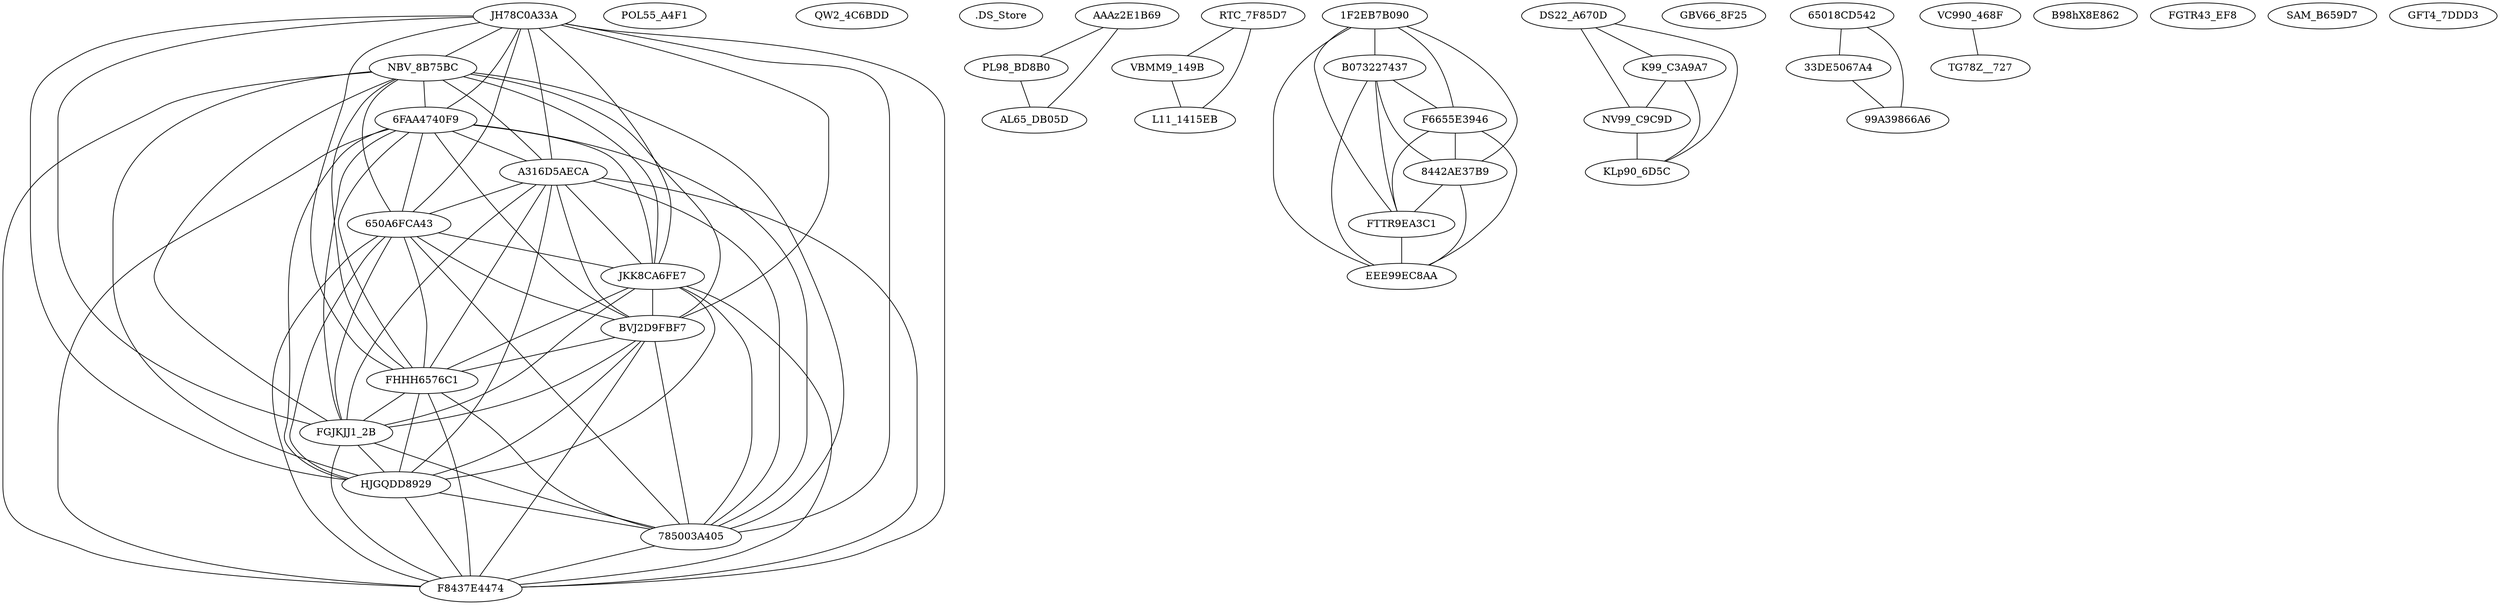 strict graph {
"MALWR/JH78C0A33A1B472A8C16123FD696A5CE5EBB" [label=JH78C0A33A];
"MALWR/NBV_8B75BCBFF174C25A0161F30758509A44" [label="NBV_8B75BC"];
"MALWR/POL55_A4F1ECC4D25B33395196B5D51A06790" [label="POL55_A4F1"];
"MALWR/6FAA4740F99408D4D2DDDD0B09BBDEFD" [label="6FAA4740F9"];
"MALWR/A316D5AECA269CA865077E7FFF356E7D" [label=A316D5AECA];
"MALWR/650A6FCA433EE243391E4B4C11F09438" [label="650A6FCA43"];
"MALWR/QW2_4C6BDDCCA2695D6202DF38708E14FC7E" [label="QW2_4C6BDD"];
"MALWR/.DS_Store" [label=".DS_Store"];
"MALWR/AAAz2E1B6940985A23E5639450F8391820655" [label=AAAz2E1B69];
"MALWR/RTC_7F85D7F628CE62D1D8F7B39D8940472" [label="RTC_7F85D7"];
"MALWR/1F2EB7B090018D975E6D9B40868C94CA" [label="1F2EB7B090"];
"MALWR/B07322743778B5868475DBE66EEDAC4F" [label=B073227437];
"MALWR/PL98_BD8B082B7711BC980252F988BB0CA936" [label="PL98_BD8B0"];
"MALWR/DS22_A670D13D4D014169C4080328B8FEB86" [label="DS22_A670D"];
"MALWR/GBV66_8F259BB36E00D124963CFA9B86F502E" [label="GBV66_8F25"];
"MALWR/65018CD542145A3792BA09985734C12A" [label="65018CD542"];
"MALWR/33DE5067A433A6EC5C328067DC18EC37" [label="33DE5067A4"];
"MALWR/VC990_468FF2C12CFFC7E5B2FE0EE6BB3B239E" [label="VC990_468F"];
"MALWR/VBMM9_149B7BD7218AAB4E257D28469FDDB0D" [label="VBMM9_149B"];
"MALWR/JKK8CA6FE7A1315AF5AFEAC2961460A80569" [label=JKK8CA6FE7];
"MALWR/K99_C3A9A7B026BFE0E55FF219FD6AA7D94" [label="K99_C3A9A7"];
"MALWR/BVJ2D9FBF759F527AF373E34673DC3ACA462" [label=BVJ2D9FBF7];
"MALWR/FHHH6576C196385407B0F7F4B1B537D88983" [label=FHHH6576C1];
"MALWR/AL65_DB05DF0498B59B42A8E493CF3C10C578" [label="AL65_DB05D"];
"MALWR/B98hX8E8622C393D7E832D39E620EAD5D3B49" [label=B98hX8E862];
"MALWR/FGJKJJ1_2BA0D0083976A5C1E3315413CDCFFCD2" [label="FGJKJJ1_2B"];
"MALWR/99A39866A657A10949FCB6D634BB30D5" [label="99A39866A6"];
"MALWR/HJGQDD892986B2249B5214639ECC8AC0223" [label=HJGQDD8929];
"MALWR/785003A405BC7A4EBCBB21DDB757BF3F" [label="785003A405"];
"MALWR/NV99_C9C9DBF388A8D81D8CFB4D3FC05F8E4" [label="NV99_C9C9D"];
"MALWR/F6655E39465C2FF5B016980D918EA028" [label=F6655E3946];
"MALWR/F8437E44748D2C3FCF84019766F4E6DC" [label=F8437E4474];
"MALWR/8442AE37B91F279A9F06DE4C60B286A3" [label="8442AE37B9"];
"MALWR/FGTR43_EF8E0FB20E7228C7492CCDC59D87C690" [label="FGTR43_EF8"];
"MALWR/SAM_B659D71AE168E774FAAF38DB30F4A84" [label="SAM_B659D7"];
"MALWR/L11_1415EB8519D13328091CC5C76A624E3D" [label="L11_1415EB"];
"MALWR/FTTR9EA3C16194CE354C244C1B74C46CD92E" [label=FTTR9EA3C1];
"MALWR/TG78Z__727A6800991EEAD454E53E8AF164A99C" [label="TG78Z__727"];
"MALWR/EEE99EC8AA67B05407C01094184C33D2B5A44" [label=EEE99EC8AA];
"MALWR/KLp90_6D5C8FC4B14559F73B6136D85B94198" [label="KLp90_6D5C"];
"MALWR/GFT4_7DDD3D72EAD03C7518F5D47650C8572" [label="GFT4_7DDD3"];
"MALWR/JH78C0A33A1B472A8C16123FD696A5CE5EBB" -- "MALWR/NBV_8B75BCBFF174C25A0161F30758509A44" [weight=1.0];
"MALWR/JH78C0A33A1B472A8C16123FD696A5CE5EBB" -- "MALWR/6FAA4740F99408D4D2DDDD0B09BBDEFD" [weight=1.0];
"MALWR/JH78C0A33A1B472A8C16123FD696A5CE5EBB" -- "MALWR/A316D5AECA269CA865077E7FFF356E7D" [weight=1.0];
"MALWR/JH78C0A33A1B472A8C16123FD696A5CE5EBB" -- "MALWR/650A6FCA433EE243391E4B4C11F09438" [weight=1.0];
"MALWR/JH78C0A33A1B472A8C16123FD696A5CE5EBB" -- "MALWR/JKK8CA6FE7A1315AF5AFEAC2961460A80569" [weight=1.0];
"MALWR/JH78C0A33A1B472A8C16123FD696A5CE5EBB" -- "MALWR/BVJ2D9FBF759F527AF373E34673DC3ACA462" [weight=1.0];
"MALWR/JH78C0A33A1B472A8C16123FD696A5CE5EBB" -- "MALWR/FHHH6576C196385407B0F7F4B1B537D88983" [weight=1.0];
"MALWR/JH78C0A33A1B472A8C16123FD696A5CE5EBB" -- "MALWR/FGJKJJ1_2BA0D0083976A5C1E3315413CDCFFCD2" [weight=1.0];
"MALWR/JH78C0A33A1B472A8C16123FD696A5CE5EBB" -- "MALWR/HJGQDD892986B2249B5214639ECC8AC0223" [weight=1.0];
"MALWR/JH78C0A33A1B472A8C16123FD696A5CE5EBB" -- "MALWR/785003A405BC7A4EBCBB21DDB757BF3F" [weight=1.0];
"MALWR/JH78C0A33A1B472A8C16123FD696A5CE5EBB" -- "MALWR/F8437E44748D2C3FCF84019766F4E6DC" [weight=1.0];
"MALWR/NBV_8B75BCBFF174C25A0161F30758509A44" -- "MALWR/6FAA4740F99408D4D2DDDD0B09BBDEFD" [weight=1.0];
"MALWR/NBV_8B75BCBFF174C25A0161F30758509A44" -- "MALWR/A316D5AECA269CA865077E7FFF356E7D" [weight=1.0];
"MALWR/NBV_8B75BCBFF174C25A0161F30758509A44" -- "MALWR/650A6FCA433EE243391E4B4C11F09438" [weight=1.0];
"MALWR/NBV_8B75BCBFF174C25A0161F30758509A44" -- "MALWR/JKK8CA6FE7A1315AF5AFEAC2961460A80569" [weight=1.0];
"MALWR/NBV_8B75BCBFF174C25A0161F30758509A44" -- "MALWR/BVJ2D9FBF759F527AF373E34673DC3ACA462" [weight=1.0];
"MALWR/NBV_8B75BCBFF174C25A0161F30758509A44" -- "MALWR/FHHH6576C196385407B0F7F4B1B537D88983" [weight=1.0];
"MALWR/NBV_8B75BCBFF174C25A0161F30758509A44" -- "MALWR/FGJKJJ1_2BA0D0083976A5C1E3315413CDCFFCD2" [weight=1.0];
"MALWR/NBV_8B75BCBFF174C25A0161F30758509A44" -- "MALWR/HJGQDD892986B2249B5214639ECC8AC0223" [weight=1.0];
"MALWR/NBV_8B75BCBFF174C25A0161F30758509A44" -- "MALWR/785003A405BC7A4EBCBB21DDB757BF3F" [weight=1.0];
"MALWR/NBV_8B75BCBFF174C25A0161F30758509A44" -- "MALWR/F8437E44748D2C3FCF84019766F4E6DC" [weight=1.0];
"MALWR/6FAA4740F99408D4D2DDDD0B09BBDEFD" -- "MALWR/A316D5AECA269CA865077E7FFF356E7D" [weight=1.0];
"MALWR/6FAA4740F99408D4D2DDDD0B09BBDEFD" -- "MALWR/650A6FCA433EE243391E4B4C11F09438" [weight=1.0];
"MALWR/6FAA4740F99408D4D2DDDD0B09BBDEFD" -- "MALWR/JKK8CA6FE7A1315AF5AFEAC2961460A80569" [weight=1.0];
"MALWR/6FAA4740F99408D4D2DDDD0B09BBDEFD" -- "MALWR/BVJ2D9FBF759F527AF373E34673DC3ACA462" [weight=1.0];
"MALWR/6FAA4740F99408D4D2DDDD0B09BBDEFD" -- "MALWR/FHHH6576C196385407B0F7F4B1B537D88983" [weight=1.0];
"MALWR/6FAA4740F99408D4D2DDDD0B09BBDEFD" -- "MALWR/FGJKJJ1_2BA0D0083976A5C1E3315413CDCFFCD2" [weight=1.0];
"MALWR/6FAA4740F99408D4D2DDDD0B09BBDEFD" -- "MALWR/HJGQDD892986B2249B5214639ECC8AC0223" [weight=1.0];
"MALWR/6FAA4740F99408D4D2DDDD0B09BBDEFD" -- "MALWR/785003A405BC7A4EBCBB21DDB757BF3F" [weight=1.0];
"MALWR/6FAA4740F99408D4D2DDDD0B09BBDEFD" -- "MALWR/F8437E44748D2C3FCF84019766F4E6DC" [weight=1.0];
"MALWR/A316D5AECA269CA865077E7FFF356E7D" -- "MALWR/650A6FCA433EE243391E4B4C11F09438" [weight=1.0];
"MALWR/A316D5AECA269CA865077E7FFF356E7D" -- "MALWR/JKK8CA6FE7A1315AF5AFEAC2961460A80569" [weight=1.0];
"MALWR/A316D5AECA269CA865077E7FFF356E7D" -- "MALWR/BVJ2D9FBF759F527AF373E34673DC3ACA462" [weight=1.0];
"MALWR/A316D5AECA269CA865077E7FFF356E7D" -- "MALWR/FHHH6576C196385407B0F7F4B1B537D88983" [weight=1.0];
"MALWR/A316D5AECA269CA865077E7FFF356E7D" -- "MALWR/FGJKJJ1_2BA0D0083976A5C1E3315413CDCFFCD2" [weight=1.0];
"MALWR/A316D5AECA269CA865077E7FFF356E7D" -- "MALWR/HJGQDD892986B2249B5214639ECC8AC0223" [weight=1.0];
"MALWR/A316D5AECA269CA865077E7FFF356E7D" -- "MALWR/785003A405BC7A4EBCBB21DDB757BF3F" [weight=1.0];
"MALWR/A316D5AECA269CA865077E7FFF356E7D" -- "MALWR/F8437E44748D2C3FCF84019766F4E6DC" [weight=1.0];
"MALWR/650A6FCA433EE243391E4B4C11F09438" -- "MALWR/JKK8CA6FE7A1315AF5AFEAC2961460A80569" [weight=1.0];
"MALWR/650A6FCA433EE243391E4B4C11F09438" -- "MALWR/BVJ2D9FBF759F527AF373E34673DC3ACA462" [weight=1.0];
"MALWR/650A6FCA433EE243391E4B4C11F09438" -- "MALWR/FHHH6576C196385407B0F7F4B1B537D88983" [weight=1.0];
"MALWR/650A6FCA433EE243391E4B4C11F09438" -- "MALWR/FGJKJJ1_2BA0D0083976A5C1E3315413CDCFFCD2" [weight=1.0];
"MALWR/650A6FCA433EE243391E4B4C11F09438" -- "MALWR/HJGQDD892986B2249B5214639ECC8AC0223" [weight=1.0];
"MALWR/650A6FCA433EE243391E4B4C11F09438" -- "MALWR/785003A405BC7A4EBCBB21DDB757BF3F" [weight=1.0];
"MALWR/650A6FCA433EE243391E4B4C11F09438" -- "MALWR/F8437E44748D2C3FCF84019766F4E6DC" [weight=1.0];
"MALWR/AAAz2E1B6940985A23E5639450F8391820655" -- "MALWR/PL98_BD8B082B7711BC980252F988BB0CA936" [weight=0.9895808093045796];
"MALWR/AAAz2E1B6940985A23E5639450F8391820655" -- "MALWR/AL65_DB05DF0498B59B42A8E493CF3C10C578" [weight=0.9895808093045796];
"MALWR/RTC_7F85D7F628CE62D1D8F7B39D8940472" -- "MALWR/VBMM9_149B7BD7218AAB4E257D28469FDDB0D" [weight=0.9792387543252595];
"MALWR/RTC_7F85D7F628CE62D1D8F7B39D8940472" -- "MALWR/L11_1415EB8519D13328091CC5C76A624E3D" [weight=0.9724137931034482];
"MALWR/1F2EB7B090018D975E6D9B40868C94CA" -- "MALWR/B07322743778B5868475DBE66EEDAC4F" [weight=1.0];
"MALWR/1F2EB7B090018D975E6D9B40868C94CA" -- "MALWR/F6655E39465C2FF5B016980D918EA028" [weight=1.0];
"MALWR/1F2EB7B090018D975E6D9B40868C94CA" -- "MALWR/8442AE37B91F279A9F06DE4C60B286A3" [weight=1.0];
"MALWR/1F2EB7B090018D975E6D9B40868C94CA" -- "MALWR/FTTR9EA3C16194CE354C244C1B74C46CD92E" [weight=1.0];
"MALWR/1F2EB7B090018D975E6D9B40868C94CA" -- "MALWR/EEE99EC8AA67B05407C01094184C33D2B5A44" [weight=1.0];
"MALWR/B07322743778B5868475DBE66EEDAC4F" -- "MALWR/F6655E39465C2FF5B016980D918EA028" [weight=1.0];
"MALWR/B07322743778B5868475DBE66EEDAC4F" -- "MALWR/8442AE37B91F279A9F06DE4C60B286A3" [weight=1.0];
"MALWR/B07322743778B5868475DBE66EEDAC4F" -- "MALWR/FTTR9EA3C16194CE354C244C1B74C46CD92E" [weight=1.0];
"MALWR/B07322743778B5868475DBE66EEDAC4F" -- "MALWR/EEE99EC8AA67B05407C01094184C33D2B5A44" [weight=1.0];
"MALWR/PL98_BD8B082B7711BC980252F988BB0CA936" -- "MALWR/AL65_DB05DF0498B59B42A8E493CF3C10C578" [weight=0.9992703392922291];
"MALWR/DS22_A670D13D4D014169C4080328B8FEB86" -- "MALWR/K99_C3A9A7B026BFE0E55FF219FD6AA7D94" [weight=0.9446640316205533];
"MALWR/DS22_A670D13D4D014169C4080328B8FEB86" -- "MALWR/NV99_C9C9DBF388A8D81D8CFB4D3FC05F8E4" [weight=0.9561752988047809];
"MALWR/DS22_A670D13D4D014169C4080328B8FEB86" -- "MALWR/KLp90_6D5C8FC4B14559F73B6136D85B94198" [weight=0.9561752988047809];
"MALWR/65018CD542145A3792BA09985734C12A" -- "MALWR/33DE5067A433A6EC5C328067DC18EC37" [weight=1.0];
"MALWR/65018CD542145A3792BA09985734C12A" -- "MALWR/99A39866A657A10949FCB6D634BB30D5" [weight=1.0];
"MALWR/33DE5067A433A6EC5C328067DC18EC37" -- "MALWR/99A39866A657A10949FCB6D634BB30D5" [weight=1.0];
"MALWR/VC990_468FF2C12CFFC7E5B2FE0EE6BB3B239E" -- "MALWR/TG78Z__727A6800991EEAD454E53E8AF164A99C" [weight=0.9997346776333245];
"MALWR/VBMM9_149B7BD7218AAB4E257D28469FDDB0D" -- "MALWR/L11_1415EB8519D13328091CC5C76A624E3D" [weight=0.9724137931034482];
"MALWR/JKK8CA6FE7A1315AF5AFEAC2961460A80569" -- "MALWR/BVJ2D9FBF759F527AF373E34673DC3ACA462" [weight=1.0];
"MALWR/JKK8CA6FE7A1315AF5AFEAC2961460A80569" -- "MALWR/FHHH6576C196385407B0F7F4B1B537D88983" [weight=1.0];
"MALWR/JKK8CA6FE7A1315AF5AFEAC2961460A80569" -- "MALWR/FGJKJJ1_2BA0D0083976A5C1E3315413CDCFFCD2" [weight=1.0];
"MALWR/JKK8CA6FE7A1315AF5AFEAC2961460A80569" -- "MALWR/HJGQDD892986B2249B5214639ECC8AC0223" [weight=1.0];
"MALWR/JKK8CA6FE7A1315AF5AFEAC2961460A80569" -- "MALWR/785003A405BC7A4EBCBB21DDB757BF3F" [weight=1.0];
"MALWR/JKK8CA6FE7A1315AF5AFEAC2961460A80569" -- "MALWR/F8437E44748D2C3FCF84019766F4E6DC" [weight=1.0];
"MALWR/K99_C3A9A7B026BFE0E55FF219FD6AA7D94" -- "MALWR/NV99_C9C9DBF388A8D81D8CFB4D3FC05F8E4" [weight=0.9484126984126984];
"MALWR/K99_C3A9A7B026BFE0E55FF219FD6AA7D94" -- "MALWR/KLp90_6D5C8FC4B14559F73B6136D85B94198" [weight=0.9484126984126984];
"MALWR/BVJ2D9FBF759F527AF373E34673DC3ACA462" -- "MALWR/FHHH6576C196385407B0F7F4B1B537D88983" [weight=1.0];
"MALWR/BVJ2D9FBF759F527AF373E34673DC3ACA462" -- "MALWR/FGJKJJ1_2BA0D0083976A5C1E3315413CDCFFCD2" [weight=1.0];
"MALWR/BVJ2D9FBF759F527AF373E34673DC3ACA462" -- "MALWR/HJGQDD892986B2249B5214639ECC8AC0223" [weight=1.0];
"MALWR/BVJ2D9FBF759F527AF373E34673DC3ACA462" -- "MALWR/785003A405BC7A4EBCBB21DDB757BF3F" [weight=1.0];
"MALWR/BVJ2D9FBF759F527AF373E34673DC3ACA462" -- "MALWR/F8437E44748D2C3FCF84019766F4E6DC" [weight=1.0];
"MALWR/FHHH6576C196385407B0F7F4B1B537D88983" -- "MALWR/FGJKJJ1_2BA0D0083976A5C1E3315413CDCFFCD2" [weight=1.0];
"MALWR/FHHH6576C196385407B0F7F4B1B537D88983" -- "MALWR/HJGQDD892986B2249B5214639ECC8AC0223" [weight=1.0];
"MALWR/FHHH6576C196385407B0F7F4B1B537D88983" -- "MALWR/785003A405BC7A4EBCBB21DDB757BF3F" [weight=1.0];
"MALWR/FHHH6576C196385407B0F7F4B1B537D88983" -- "MALWR/F8437E44748D2C3FCF84019766F4E6DC" [weight=1.0];
"MALWR/FGJKJJ1_2BA0D0083976A5C1E3315413CDCFFCD2" -- "MALWR/HJGQDD892986B2249B5214639ECC8AC0223" [weight=1.0];
"MALWR/FGJKJJ1_2BA0D0083976A5C1E3315413CDCFFCD2" -- "MALWR/785003A405BC7A4EBCBB21DDB757BF3F" [weight=1.0];
"MALWR/FGJKJJ1_2BA0D0083976A5C1E3315413CDCFFCD2" -- "MALWR/F8437E44748D2C3FCF84019766F4E6DC" [weight=1.0];
"MALWR/HJGQDD892986B2249B5214639ECC8AC0223" -- "MALWR/785003A405BC7A4EBCBB21DDB757BF3F" [weight=1.0];
"MALWR/HJGQDD892986B2249B5214639ECC8AC0223" -- "MALWR/F8437E44748D2C3FCF84019766F4E6DC" [weight=1.0];
"MALWR/785003A405BC7A4EBCBB21DDB757BF3F" -- "MALWR/F8437E44748D2C3FCF84019766F4E6DC" [weight=1.0];
"MALWR/NV99_C9C9DBF388A8D81D8CFB4D3FC05F8E4" -- "MALWR/KLp90_6D5C8FC4B14559F73B6136D85B94198" [weight=1.0];
"MALWR/F6655E39465C2FF5B016980D918EA028" -- "MALWR/8442AE37B91F279A9F06DE4C60B286A3" [weight=1.0];
"MALWR/F6655E39465C2FF5B016980D918EA028" -- "MALWR/FTTR9EA3C16194CE354C244C1B74C46CD92E" [weight=1.0];
"MALWR/F6655E39465C2FF5B016980D918EA028" -- "MALWR/EEE99EC8AA67B05407C01094184C33D2B5A44" [weight=1.0];
"MALWR/8442AE37B91F279A9F06DE4C60B286A3" -- "MALWR/FTTR9EA3C16194CE354C244C1B74C46CD92E" [weight=1.0];
"MALWR/8442AE37B91F279A9F06DE4C60B286A3" -- "MALWR/EEE99EC8AA67B05407C01094184C33D2B5A44" [weight=1.0];
"MALWR/FTTR9EA3C16194CE354C244C1B74C46CD92E" -- "MALWR/EEE99EC8AA67B05407C01094184C33D2B5A44" [weight=1.0];
}
